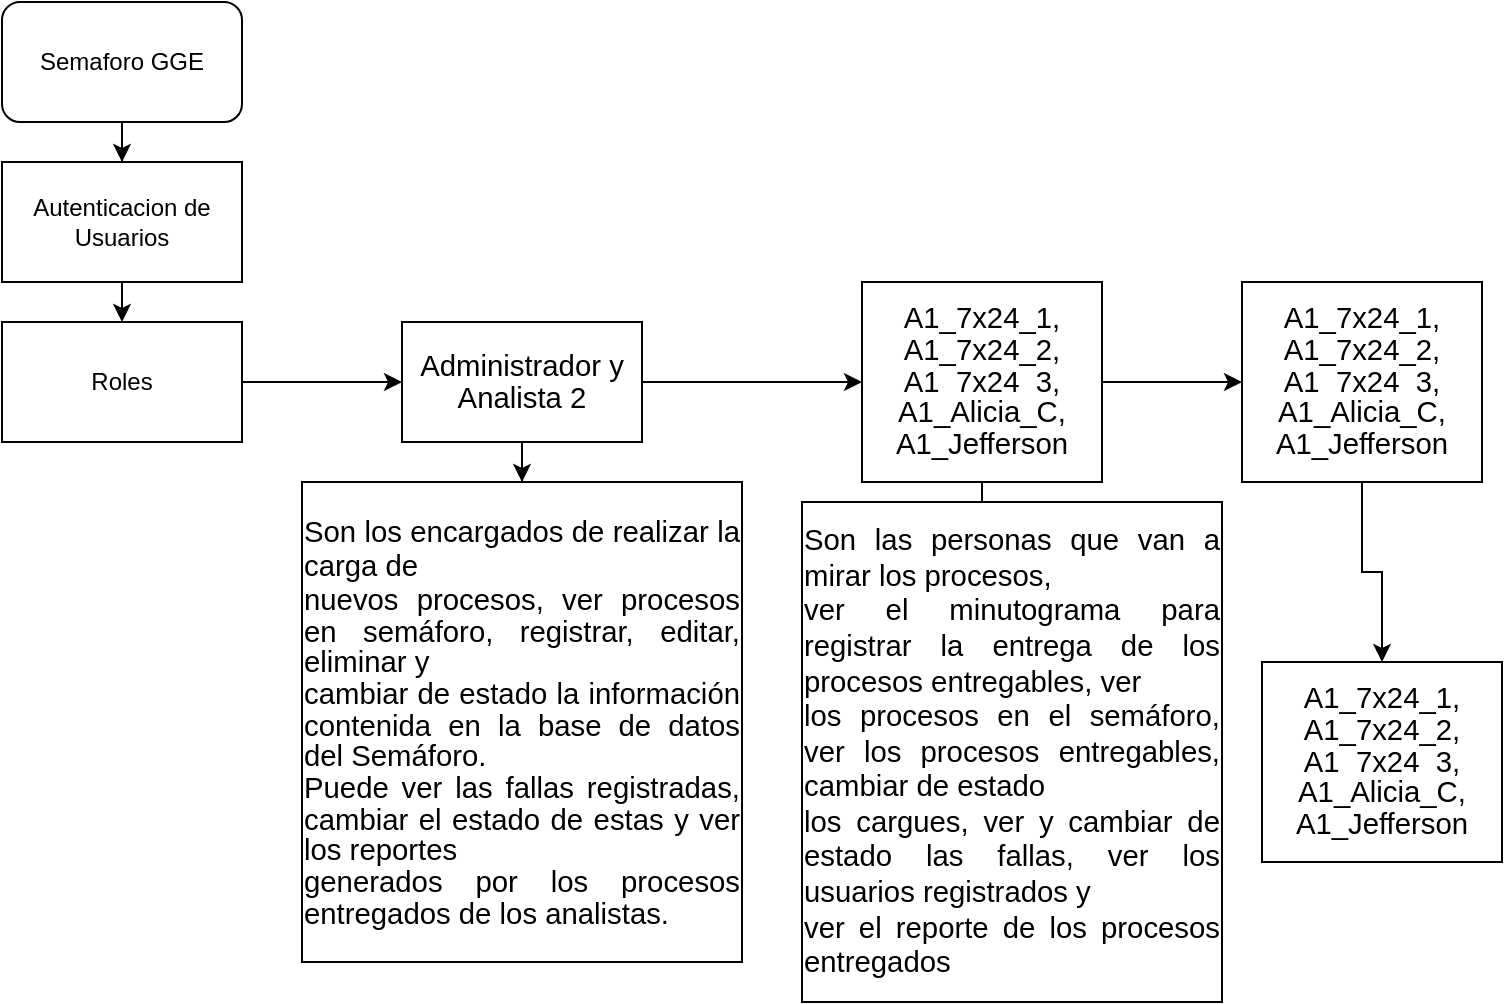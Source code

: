 <mxfile version="24.7.17">
  <diagram name="Page-1" id="sumTNfF0hGq8qInE4uZT">
    <mxGraphModel dx="794" dy="492" grid="1" gridSize="10" guides="1" tooltips="1" connect="1" arrows="1" fold="1" page="1" pageScale="1" pageWidth="850" pageHeight="1100" math="0" shadow="0">
      <root>
        <mxCell id="0" />
        <mxCell id="1" parent="0" />
        <mxCell id="Sc091ML0x0Ows7FDVVMx-3" style="edgeStyle=orthogonalEdgeStyle;rounded=0;orthogonalLoop=1;jettySize=auto;html=1;" edge="1" parent="1" source="Sc091ML0x0Ows7FDVVMx-1" target="Sc091ML0x0Ows7FDVVMx-2">
          <mxGeometry relative="1" as="geometry" />
        </mxCell>
        <mxCell id="Sc091ML0x0Ows7FDVVMx-1" value="Semaforo GGE" style="rounded=1;whiteSpace=wrap;html=1;" vertex="1" parent="1">
          <mxGeometry x="340" y="210" width="120" height="60" as="geometry" />
        </mxCell>
        <mxCell id="Sc091ML0x0Ows7FDVVMx-5" style="edgeStyle=orthogonalEdgeStyle;rounded=0;orthogonalLoop=1;jettySize=auto;html=1;exitX=0.5;exitY=1;exitDx=0;exitDy=0;entryX=0.5;entryY=0;entryDx=0;entryDy=0;" edge="1" parent="1" source="Sc091ML0x0Ows7FDVVMx-2" target="Sc091ML0x0Ows7FDVVMx-4">
          <mxGeometry relative="1" as="geometry" />
        </mxCell>
        <mxCell id="Sc091ML0x0Ows7FDVVMx-2" value="Autenticacion de Usuarios" style="rounded=0;whiteSpace=wrap;html=1;" vertex="1" parent="1">
          <mxGeometry x="340" y="290" width="120" height="60" as="geometry" />
        </mxCell>
        <mxCell id="Sc091ML0x0Ows7FDVVMx-7" value="" style="edgeStyle=orthogonalEdgeStyle;rounded=0;orthogonalLoop=1;jettySize=auto;html=1;" edge="1" parent="1" source="Sc091ML0x0Ows7FDVVMx-4" target="Sc091ML0x0Ows7FDVVMx-6">
          <mxGeometry relative="1" as="geometry" />
        </mxCell>
        <mxCell id="Sc091ML0x0Ows7FDVVMx-4" value="Roles" style="rounded=0;whiteSpace=wrap;html=1;" vertex="1" parent="1">
          <mxGeometry x="340" y="370" width="120" height="60" as="geometry" />
        </mxCell>
        <mxCell id="Sc091ML0x0Ows7FDVVMx-9" value="" style="edgeStyle=orthogonalEdgeStyle;rounded=0;orthogonalLoop=1;jettySize=auto;html=1;" edge="1" parent="1" source="Sc091ML0x0Ows7FDVVMx-6" target="Sc091ML0x0Ows7FDVVMx-8">
          <mxGeometry relative="1" as="geometry" />
        </mxCell>
        <mxCell id="Sc091ML0x0Ows7FDVVMx-11" value="" style="edgeStyle=orthogonalEdgeStyle;rounded=0;orthogonalLoop=1;jettySize=auto;html=1;" edge="1" parent="1" source="Sc091ML0x0Ows7FDVVMx-6" target="Sc091ML0x0Ows7FDVVMx-10">
          <mxGeometry relative="1" as="geometry" />
        </mxCell>
        <mxCell id="Sc091ML0x0Ows7FDVVMx-6" value="&lt;span style=&quot;font-size: 11pt; line-height: 107%; font-family: Arial, sans-serif; background: white;&quot;&gt;Administrador y&lt;br/&gt;Analista 2&lt;/span&gt;" style="rounded=0;whiteSpace=wrap;html=1;" vertex="1" parent="1">
          <mxGeometry x="540" y="370" width="120" height="60" as="geometry" />
        </mxCell>
        <mxCell id="Sc091ML0x0Ows7FDVVMx-8" value="&lt;div style=&quot;text-align: justify;&quot;&gt;&lt;span style=&quot;background-color: white; font-family: Arial, sans-serif; font-size: 11pt;&quot;&gt;Son los encargados de realizar la carga de&lt;/span&gt;&lt;/div&gt;&lt;span style=&quot;font-size: 11pt; line-height: 107%; font-family: Arial, sans-serif; background: white;&quot;&gt;&lt;div style=&quot;text-align: justify;&quot;&gt;&lt;span style=&quot;font-size: 11pt;&quot;&gt;nuevos procesos, ver procesos en semáforo, registrar, editar, eliminar y&lt;/span&gt;&lt;/div&gt;&lt;div style=&quot;text-align: justify;&quot;&gt;&lt;span style=&quot;font-size: 11pt;&quot;&gt;cambiar de estado la información contenida en la base de datos del Semáforo.&lt;/span&gt;&lt;/div&gt;&lt;div style=&quot;text-align: justify;&quot;&gt;&lt;span style=&quot;font-size: 11pt;&quot;&gt;Puede ver las fallas registradas, cambiar el estado de estas y ver los reportes&lt;/span&gt;&lt;/div&gt;&lt;div style=&quot;text-align: justify;&quot;&gt;&lt;span style=&quot;font-size: 11pt;&quot;&gt;generados por los procesos entregados de los analistas.&lt;/span&gt;&lt;/div&gt;&lt;/span&gt;" style="rounded=0;whiteSpace=wrap;html=1;" vertex="1" parent="1">
          <mxGeometry x="490" y="450" width="220" height="240" as="geometry" />
        </mxCell>
        <mxCell id="Sc091ML0x0Ows7FDVVMx-13" value="" style="edgeStyle=orthogonalEdgeStyle;rounded=0;orthogonalLoop=1;jettySize=auto;html=1;" edge="1" parent="1" source="Sc091ML0x0Ows7FDVVMx-10" target="Sc091ML0x0Ows7FDVVMx-12">
          <mxGeometry relative="1" as="geometry" />
        </mxCell>
        <mxCell id="Sc091ML0x0Ows7FDVVMx-15" value="" style="edgeStyle=orthogonalEdgeStyle;rounded=0;orthogonalLoop=1;jettySize=auto;html=1;" edge="1" parent="1" source="Sc091ML0x0Ows7FDVVMx-10" target="Sc091ML0x0Ows7FDVVMx-14">
          <mxGeometry relative="1" as="geometry" />
        </mxCell>
        <mxCell id="Sc091ML0x0Ows7FDVVMx-10" value="&lt;span style=&quot;font-size: 11pt; line-height: 107%; font-family: Arial, sans-serif; background: white;&quot;&gt;A1_7x24_1, A1_7x24_2,&lt;br/&gt;A1_7x24_3, A1_Alicia_C, A1_Jefferson&lt;/span&gt;" style="rounded=0;whiteSpace=wrap;html=1;" vertex="1" parent="1">
          <mxGeometry x="770" y="350" width="120" height="100" as="geometry" />
        </mxCell>
        <mxCell id="Sc091ML0x0Ows7FDVVMx-17" value="" style="edgeStyle=orthogonalEdgeStyle;rounded=0;orthogonalLoop=1;jettySize=auto;html=1;" edge="1" parent="1" source="Sc091ML0x0Ows7FDVVMx-12" target="Sc091ML0x0Ows7FDVVMx-16">
          <mxGeometry relative="1" as="geometry" />
        </mxCell>
        <mxCell id="Sc091ML0x0Ows7FDVVMx-12" value="&lt;span style=&quot;font-size: 11pt; line-height: 107%; font-family: Arial, sans-serif; background: white;&quot;&gt;A1_7x24_1, A1_7x24_2,&lt;br/&gt;A1_7x24_3, A1_Alicia_C, A1_Jefferson&lt;/span&gt;" style="rounded=0;whiteSpace=wrap;html=1;" vertex="1" parent="1">
          <mxGeometry x="960" y="350" width="120" height="100" as="geometry" />
        </mxCell>
        <mxCell id="Sc091ML0x0Ows7FDVVMx-14" value="&lt;div style=&quot;text-align: justify;&quot;&gt;&lt;span style=&quot;background-color: white; font-family: Arial, sans-serif; font-size: 11pt;&quot;&gt;Son las personas que van a mirar los procesos,&lt;br/&gt;ver el minutograma para registrar la entrega de los procesos entregables, ver&lt;br/&gt;los procesos en el semáforo, ver los procesos entregables, cambiar de estado&lt;br/&gt;los cargues, ver y cambiar de estado las fallas, ver los usuarios registrados y&lt;br/&gt;ver el reporte de los procesos entregados&lt;/span&gt;&lt;/div&gt;" style="rounded=0;whiteSpace=wrap;html=1;" vertex="1" parent="1">
          <mxGeometry x="740" y="460" width="210" height="250" as="geometry" />
        </mxCell>
        <mxCell id="Sc091ML0x0Ows7FDVVMx-16" value="&lt;span style=&quot;font-size: 11pt; line-height: 107%; font-family: Arial, sans-serif; background: white;&quot;&gt;A1_7x24_1, A1_7x24_2,&lt;br/&gt;A1_7x24_3, A1_Alicia_C, A1_Jefferson&lt;/span&gt;" style="rounded=0;whiteSpace=wrap;html=1;" vertex="1" parent="1">
          <mxGeometry x="970" y="540" width="120" height="100" as="geometry" />
        </mxCell>
      </root>
    </mxGraphModel>
  </diagram>
</mxfile>
